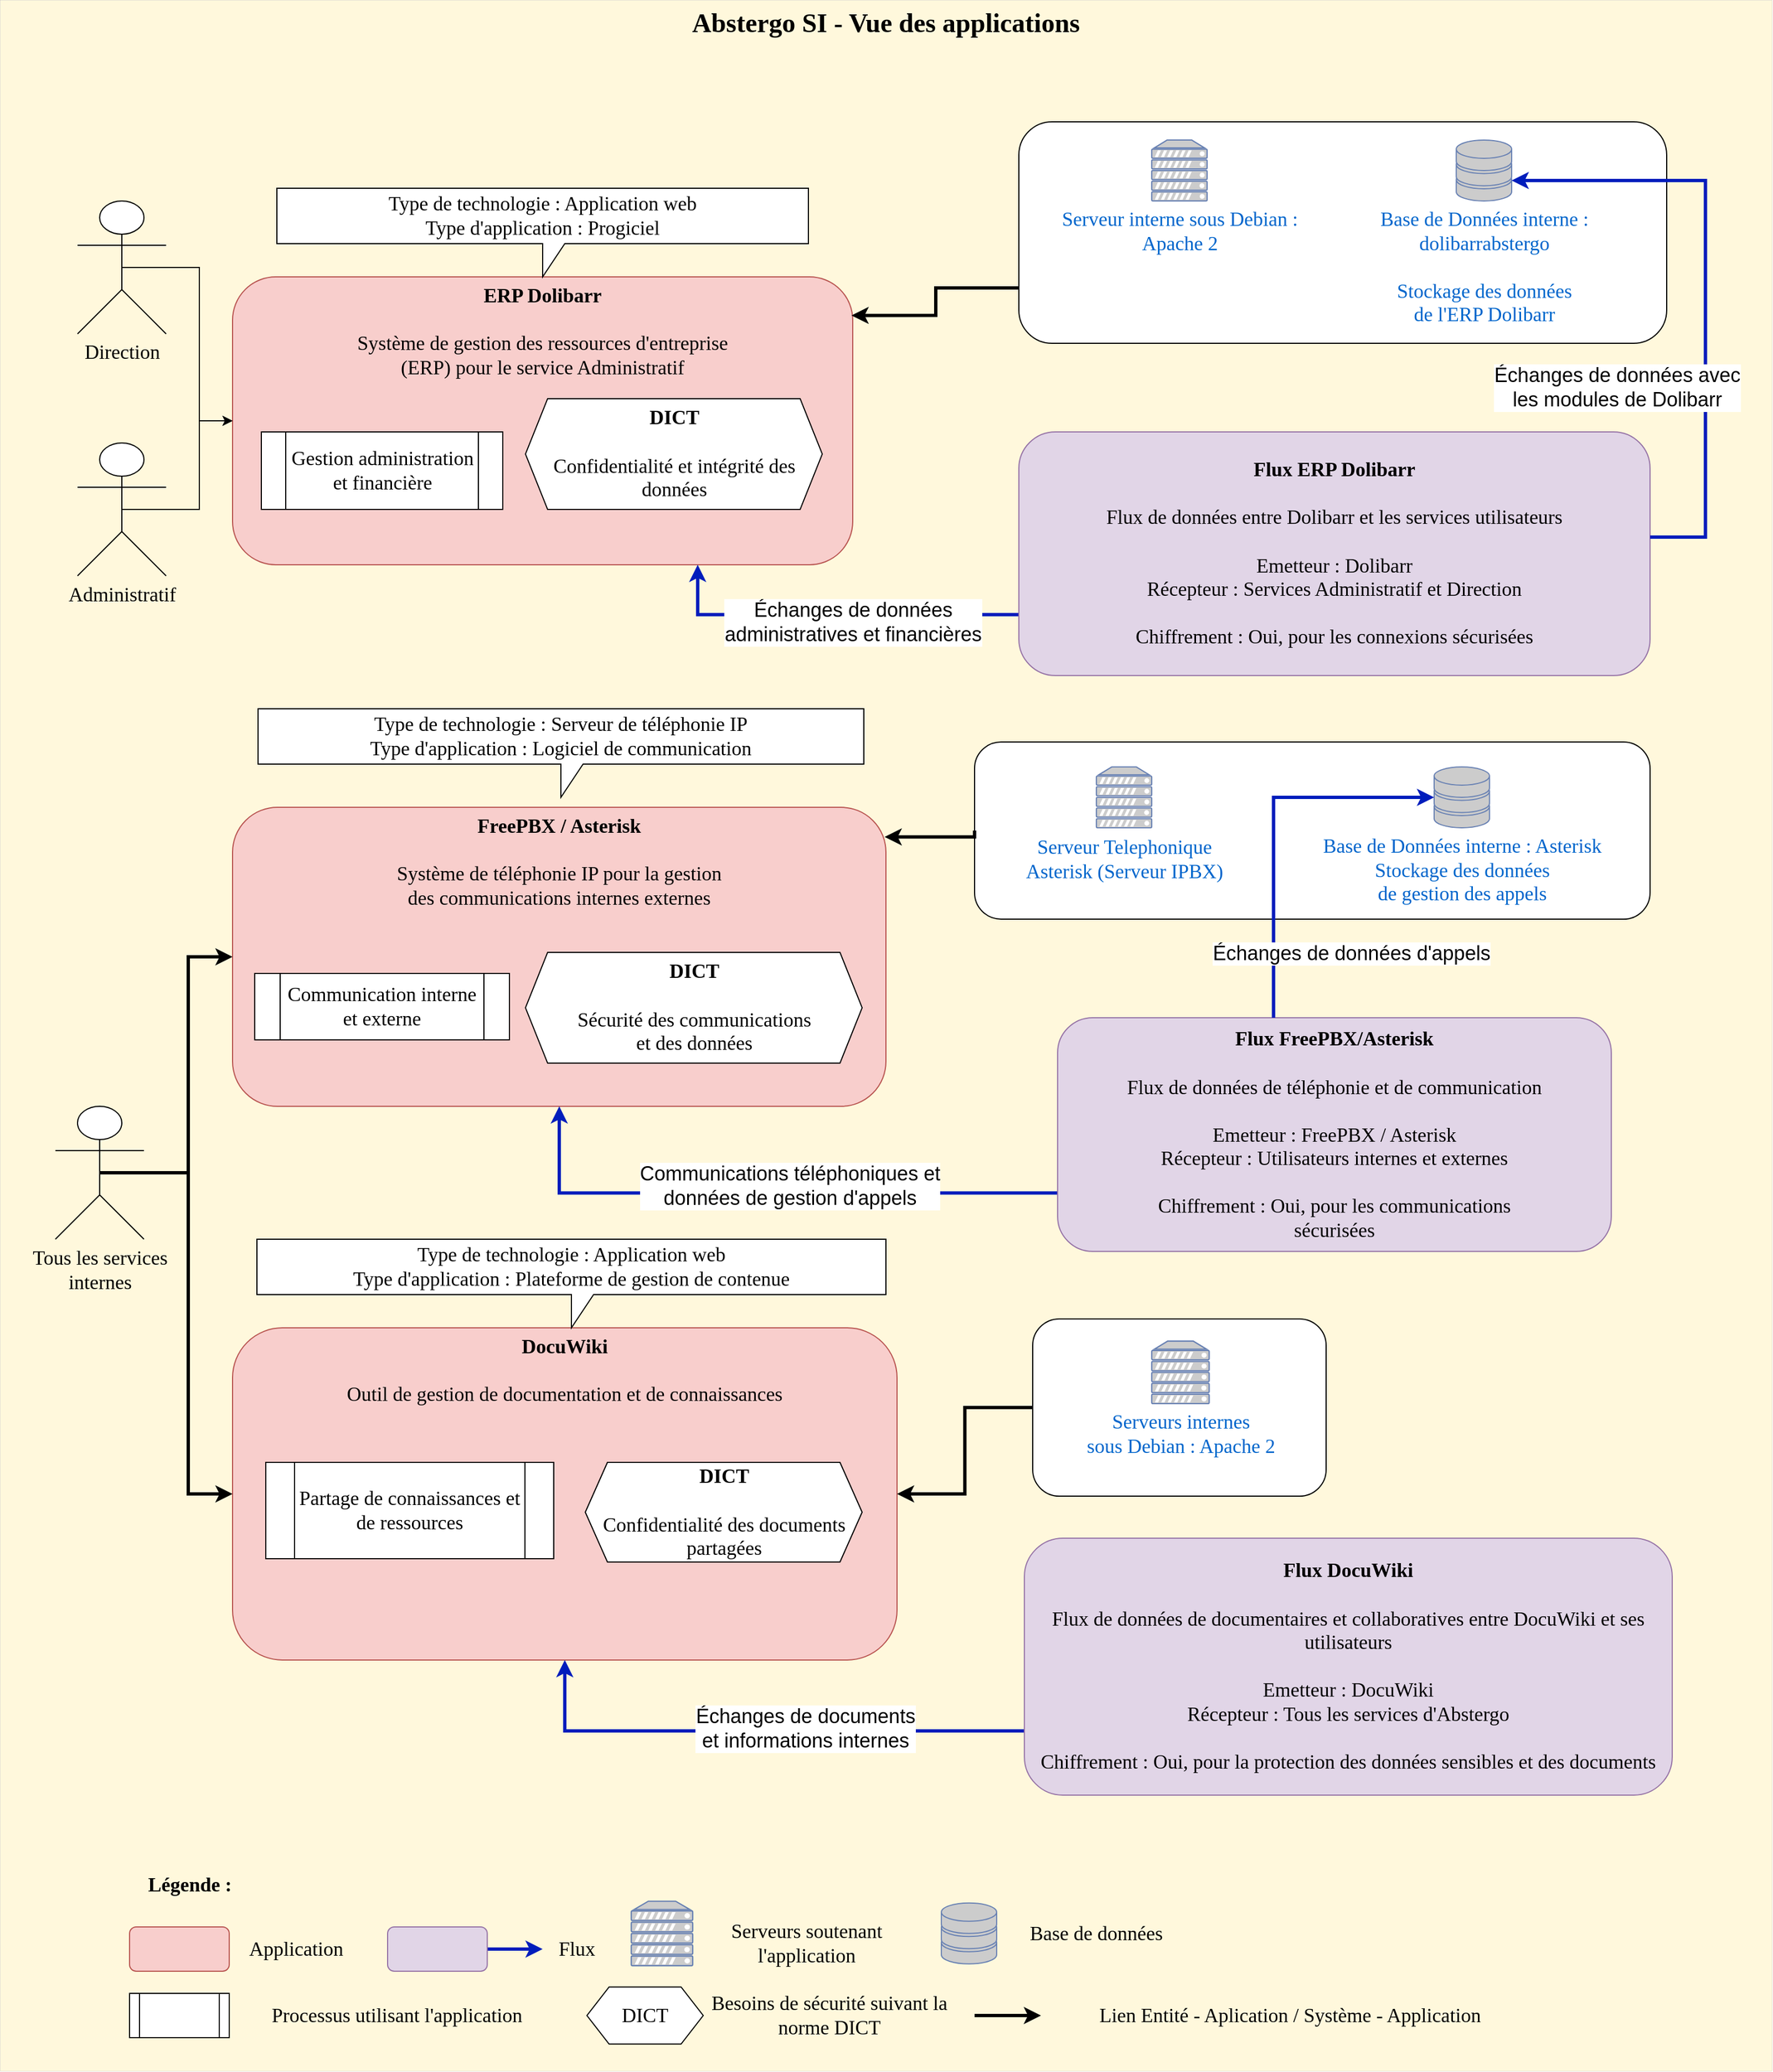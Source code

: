 <mxfile version="22.1.6" type="github">
  <diagram name="Page-1" id="jzzMi-_hFztrNZO7foin">
    <mxGraphModel dx="4014" dy="1658" grid="1" gridSize="10" guides="1" tooltips="1" connect="1" arrows="1" fold="1" page="1" pageScale="1" pageWidth="827" pageHeight="1169" math="0" shadow="0">
      <root>
        <mxCell id="0" />
        <mxCell id="1" parent="0" />
        <mxCell id="lUjQXZbFKV0-fag81RI8-51" value="&lt;font size=&quot;1&quot;&gt;&lt;b style=&quot;font-size: 24px;&quot;&gt;Abstergo SI - Vue des applications&lt;/b&gt;&lt;/font&gt;" style="rounded=0;whiteSpace=wrap;html=1;fillColor=#FFF8DC;horizontal=1;verticalAlign=top;strokeWidth=0;fontFamily=Verdana;fontSize=18;" parent="1" vertex="1">
          <mxGeometry x="-240" y="290" width="1600" height="1870" as="geometry" />
        </mxCell>
        <mxCell id="Z5sDghv-Du__HSJB2cqF-1" value="&lt;font style=&quot;font-size: 18px;&quot;&gt;&lt;b style=&quot;font-size: 18px;&quot;&gt;FreePBX / Asterisk&lt;/b&gt;&lt;/font&gt;&lt;font style=&quot;font-size: 18px;&quot;&gt;&lt;br style=&quot;font-size: 18px;&quot;&gt;&lt;br style=&quot;font-size: 18px;&quot;&gt;&lt;/font&gt;&lt;font style=&quot;font-size: 18px;&quot;&gt;Système de téléphonie IP pour la gestion &lt;br style=&quot;font-size: 18px;&quot;&gt;des communications internes externes&lt;/font&gt;" style="rounded=1;whiteSpace=wrap;html=1;verticalAlign=top;fontFamily=Verdana;fontSize=18;fillColor=#f8cecc;strokeColor=#b85450;" parent="1" vertex="1">
          <mxGeometry x="-30" y="1019" width="590" height="270" as="geometry" />
        </mxCell>
        <mxCell id="10ni7AYHpm1WX0gQt79C-19" value="" style="rounded=1;whiteSpace=wrap;html=1;fontFamily=Verdana;fontSize=18;" vertex="1" parent="1">
          <mxGeometry x="640" y="960" width="610" height="160" as="geometry" />
        </mxCell>
        <mxCell id="lUjQXZbFKV0-fag81RI8-52" value="&lt;font style=&quot;font-size: 18px;&quot;&gt;&lt;b style=&quot;font-size: 18px;&quot;&gt;ERP Dolibarr&lt;/b&gt;&lt;/font&gt;&lt;font style=&quot;font-size: 18px;&quot;&gt;&lt;br style=&quot;font-size: 18px;&quot;&gt;&lt;br style=&quot;font-size: 18px;&quot;&gt;&lt;/font&gt;&lt;font style=&quot;font-size: 18px;&quot;&gt;Système de gestion des ressources d&#39;entreprise&lt;br style=&quot;font-size: 18px;&quot;&gt;(ERP) pour le service Administratif&lt;/font&gt;" style="rounded=1;whiteSpace=wrap;html=1;verticalAlign=top;fontFamily=Verdana;fontSize=18;fillColor=#f8cecc;strokeColor=#b85450;" parent="1" vertex="1">
          <mxGeometry x="-30" y="540" width="560" height="260" as="geometry" />
        </mxCell>
        <mxCell id="Z5sDghv-Du__HSJB2cqF-2" value="&lt;font style=&quot;font-size: 18px;&quot;&gt;&lt;b style=&quot;font-size: 18px;&quot;&gt;DocuWiki&lt;/b&gt;&lt;/font&gt;&lt;br style=&quot;font-size: 18px;&quot;&gt;&lt;br style=&quot;font-size: 18px;&quot;&gt;&lt;font style=&quot;font-size: 18px;&quot;&gt;Outil de gestion de documentation et de connaissances&lt;/font&gt;" style="rounded=1;whiteSpace=wrap;html=1;verticalAlign=top;fontFamily=Verdana;fontSize=18;fillColor=#f8cecc;strokeColor=#b85450;" parent="1" vertex="1">
          <mxGeometry x="-30" y="1489" width="600" height="300" as="geometry" />
        </mxCell>
        <mxCell id="10ni7AYHpm1WX0gQt79C-104" style="edgeStyle=orthogonalEdgeStyle;rounded=0;orthogonalLoop=1;jettySize=auto;html=1;exitX=0.5;exitY=0.5;exitDx=0;exitDy=0;exitPerimeter=0;entryX=0;entryY=0.5;entryDx=0;entryDy=0;" edge="1" parent="1" source="10ni7AYHpm1WX0gQt79C-1" target="lUjQXZbFKV0-fag81RI8-52">
          <mxGeometry relative="1" as="geometry" />
        </mxCell>
        <mxCell id="10ni7AYHpm1WX0gQt79C-1" value="&lt;font style=&quot;font-size: 18px;&quot;&gt;Direction&lt;/font&gt;" style="shape=umlActor;verticalLabelPosition=bottom;verticalAlign=top;html=1;outlineConnect=0;fontFamily=Verdana;fontSize=18;" vertex="1" parent="1">
          <mxGeometry x="-170" y="471.46" width="80" height="120" as="geometry" />
        </mxCell>
        <mxCell id="10ni7AYHpm1WX0gQt79C-105" style="edgeStyle=orthogonalEdgeStyle;rounded=0;orthogonalLoop=1;jettySize=auto;html=1;exitX=0.5;exitY=0.5;exitDx=0;exitDy=0;exitPerimeter=0;" edge="1" parent="1" source="10ni7AYHpm1WX0gQt79C-2">
          <mxGeometry relative="1" as="geometry">
            <mxPoint x="-30" y="670" as="targetPoint" />
            <Array as="points">
              <mxPoint x="-60" y="750" />
              <mxPoint x="-60" y="670" />
              <mxPoint x="-30" y="670" />
            </Array>
          </mxGeometry>
        </mxCell>
        <mxCell id="10ni7AYHpm1WX0gQt79C-2" value="&lt;font style=&quot;font-size: 18px;&quot;&gt;Administratif&lt;/font&gt;" style="shape=umlActor;verticalLabelPosition=bottom;verticalAlign=top;html=1;outlineConnect=0;fontFamily=Verdana;fontSize=18;" vertex="1" parent="1">
          <mxGeometry x="-170" y="690" width="80" height="120" as="geometry" />
        </mxCell>
        <mxCell id="10ni7AYHpm1WX0gQt79C-106" style="edgeStyle=orthogonalEdgeStyle;rounded=0;orthogonalLoop=1;jettySize=auto;html=1;exitX=0.5;exitY=0.5;exitDx=0;exitDy=0;exitPerimeter=0;entryX=0;entryY=0.5;entryDx=0;entryDy=0;strokeWidth=3;" edge="1" parent="1" source="10ni7AYHpm1WX0gQt79C-3" target="Z5sDghv-Du__HSJB2cqF-1">
          <mxGeometry relative="1" as="geometry" />
        </mxCell>
        <mxCell id="10ni7AYHpm1WX0gQt79C-107" style="edgeStyle=orthogonalEdgeStyle;rounded=0;orthogonalLoop=1;jettySize=auto;html=1;exitX=0.5;exitY=0.5;exitDx=0;exitDy=0;exitPerimeter=0;entryX=0;entryY=0.5;entryDx=0;entryDy=0;strokeWidth=3;" edge="1" parent="1" source="10ni7AYHpm1WX0gQt79C-3" target="Z5sDghv-Du__HSJB2cqF-2">
          <mxGeometry relative="1" as="geometry" />
        </mxCell>
        <mxCell id="10ni7AYHpm1WX0gQt79C-3" value="&lt;font style=&quot;font-size: 18px;&quot;&gt;Tous les services&lt;br style=&quot;font-size: 18px;&quot;&gt; internes&lt;br style=&quot;font-size: 18px;&quot;&gt;&lt;/font&gt;" style="shape=umlActor;verticalLabelPosition=bottom;verticalAlign=top;html=1;outlineConnect=0;fontFamily=Verdana;fontSize=18;" vertex="1" parent="1">
          <mxGeometry x="-190" y="1289" width="80" height="120" as="geometry" />
        </mxCell>
        <mxCell id="10ni7AYHpm1WX0gQt79C-4" value="&lt;font style=&quot;font-size: 18px;&quot;&gt;&lt;b style=&quot;font-size: 18px;&quot;&gt;DICT&lt;/b&gt;&lt;br style=&quot;font-size: 18px;&quot;&gt;&lt;br style=&quot;font-size: 18px;&quot;&gt;Confidentialité et intégrité des données&lt;/font&gt;" style="shape=hexagon;perimeter=hexagonPerimeter2;whiteSpace=wrap;html=1;fixedSize=1;fontFamily=Verdana;fontSize=18;" vertex="1" parent="1">
          <mxGeometry x="234.5" y="650" width="268" height="100" as="geometry" />
        </mxCell>
        <mxCell id="10ni7AYHpm1WX0gQt79C-5" value="&lt;font style=&quot;font-size: 18px;&quot;&gt;&lt;b style=&quot;font-size: 18px;&quot;&gt;DICT&lt;/b&gt;&lt;br style=&quot;font-size: 18px;&quot;&gt;&lt;br style=&quot;font-size: 18px;&quot;&gt;&lt;/font&gt;&lt;font style=&quot;font-size: 18px;&quot;&gt;&lt;font style=&quot;font-size: 18px;&quot;&gt;Sécurité des communications&lt;/font&gt;&lt;font style=&quot;font-size: 18px;&quot;&gt;&lt;br style=&quot;font-size: 18px;&quot;&gt;&lt;/font&gt;&lt;font style=&quot;font-size: 18px;&quot;&gt;et des données&lt;/font&gt;&lt;/font&gt;" style="shape=hexagon;perimeter=hexagonPerimeter2;whiteSpace=wrap;html=1;fixedSize=1;fontFamily=Verdana;fontSize=18;" vertex="1" parent="1">
          <mxGeometry x="234.5" y="1150" width="304" height="100" as="geometry" />
        </mxCell>
        <mxCell id="10ni7AYHpm1WX0gQt79C-6" value="&lt;font style=&quot;font-size: 18px;&quot;&gt;&lt;b style=&quot;font-size: 18px;&quot;&gt;DICT&lt;/b&gt;&lt;br style=&quot;font-size: 18px;&quot;&gt;&lt;br style=&quot;font-size: 18px;&quot;&gt;Confidentialité des documents partagées&lt;/font&gt;" style="shape=hexagon;perimeter=hexagonPerimeter2;whiteSpace=wrap;html=1;fixedSize=1;fontFamily=Verdana;fontSize=18;" vertex="1" parent="1">
          <mxGeometry x="288.5" y="1610.5" width="250" height="90" as="geometry" />
        </mxCell>
        <mxCell id="10ni7AYHpm1WX0gQt79C-9" value="&lt;font style=&quot;font-size: 18px;&quot;&gt;Communication interne et externe&lt;/font&gt;" style="shape=process;whiteSpace=wrap;html=1;backgroundOutline=1;fontFamily=Verdana;fontSize=18;" vertex="1" parent="1">
          <mxGeometry x="-10" y="1169" width="230" height="60" as="geometry" />
        </mxCell>
        <mxCell id="10ni7AYHpm1WX0gQt79C-10" value="&lt;font style=&quot;font-size: 18px;&quot;&gt;Partage de connaissances et de ressources&lt;/font&gt;" style="shape=process;whiteSpace=wrap;html=1;backgroundOutline=1;fontFamily=Verdana;fontSize=18;" vertex="1" parent="1">
          <mxGeometry y="1610.5" width="260" height="87" as="geometry" />
        </mxCell>
        <mxCell id="10ni7AYHpm1WX0gQt79C-14" value="&lt;font style=&quot;font-size: 18px;&quot;&gt;Gestion administration et financière&lt;/font&gt;" style="shape=process;whiteSpace=wrap;html=1;backgroundOutline=1;fontFamily=Verdana;fontSize=18;" vertex="1" parent="1">
          <mxGeometry x="-4" y="680" width="218" height="70" as="geometry" />
        </mxCell>
        <mxCell id="10ni7AYHpm1WX0gQt79C-16" value="Base de Données interne : Asterisk&lt;br style=&quot;font-size: 18px;&quot;&gt;Stockage des données &lt;br style=&quot;font-size: 18px;&quot;&gt;de gestion des appels" style="fontColor=#0066CC;verticalAlign=top;verticalLabelPosition=bottom;labelPosition=center;align=center;html=1;outlineConnect=0;fillColor=#CCCCCC;strokeColor=#6881B3;gradientColor=none;gradientDirection=north;strokeWidth=2;shape=mxgraph.networks.storage;fontSize=18;fontFamily=Verdana;" vertex="1" parent="1">
          <mxGeometry x="1054.999" y="982.498" width="50" height="55" as="geometry" />
        </mxCell>
        <mxCell id="10ni7AYHpm1WX0gQt79C-18" value="&lt;font style=&quot;font-size: 18px;&quot;&gt;Serveur Telephonique&lt;br style=&quot;font-size: 18px;&quot;&gt;Asterisk (Serveur IPBX)&lt;/font&gt;" style="fontColor=#0066CC;verticalAlign=top;verticalLabelPosition=bottom;labelPosition=center;align=center;html=1;outlineConnect=0;fillColor=#CCCCCC;strokeColor=#6881B3;gradientColor=none;gradientDirection=north;strokeWidth=2;shape=mxgraph.networks.server;fontSize=18;fontFamily=Verdana;" vertex="1" parent="1">
          <mxGeometry x="750" y="982.5" width="50" height="55" as="geometry" />
        </mxCell>
        <mxCell id="10ni7AYHpm1WX0gQt79C-83" style="edgeStyle=orthogonalEdgeStyle;rounded=0;orthogonalLoop=1;jettySize=auto;html=1;exitX=0;exitY=0.5;exitDx=0;exitDy=0;entryX=1;entryY=0.5;entryDx=0;entryDy=0;strokeWidth=3;fontFamily=Verdana;fontSize=18;" edge="1" parent="1" source="10ni7AYHpm1WX0gQt79C-20" target="Z5sDghv-Du__HSJB2cqF-2">
          <mxGeometry relative="1" as="geometry" />
        </mxCell>
        <mxCell id="10ni7AYHpm1WX0gQt79C-20" value="" style="rounded=1;whiteSpace=wrap;html=1;fontFamily=Verdana;fontSize=18;" vertex="1" parent="1">
          <mxGeometry x="692.5" y="1481" width="265" height="160" as="geometry" />
        </mxCell>
        <mxCell id="10ni7AYHpm1WX0gQt79C-23" value="" style="rounded=1;whiteSpace=wrap;html=1;fontFamily=Verdana;fontSize=18;" vertex="1" parent="1">
          <mxGeometry x="680" y="400" width="585" height="200" as="geometry" />
        </mxCell>
        <mxCell id="10ni7AYHpm1WX0gQt79C-22" value="&lt;font style=&quot;font-size: 18px;&quot;&gt;Serveurs internes&lt;br style=&quot;font-size: 18px;&quot;&gt;sous Debian : Apache 2&lt;br style=&quot;font-size: 18px;&quot;&gt;&lt;/font&gt;" style="fontColor=#0066CC;verticalAlign=top;verticalLabelPosition=bottom;labelPosition=center;align=center;html=1;outlineConnect=0;fillColor=#CCCCCC;strokeColor=#6881B3;gradientColor=none;gradientDirection=north;strokeWidth=2;shape=mxgraph.networks.server;fontSize=18;fontFamily=Verdana;" vertex="1" parent="1">
          <mxGeometry x="800" y="1501" width="51.88" height="56.46" as="geometry" />
        </mxCell>
        <mxCell id="10ni7AYHpm1WX0gQt79C-25" value="&lt;font style=&quot;font-size: 18px;&quot;&gt;Serveur interne sous Debian :&lt;br style=&quot;font-size: 18px;&quot;&gt;Apache 2&lt;/font&gt;" style="fontColor=#0066CC;verticalAlign=top;verticalLabelPosition=bottom;labelPosition=center;align=center;html=1;outlineConnect=0;fillColor=#CCCCCC;strokeColor=#6881B3;gradientColor=none;gradientDirection=north;strokeWidth=2;shape=mxgraph.networks.server;fontSize=18;fontFamily=Verdana;" vertex="1" parent="1">
          <mxGeometry x="800" y="416.46" width="50" height="55" as="geometry" />
        </mxCell>
        <mxCell id="10ni7AYHpm1WX0gQt79C-26" value="&lt;font style=&quot;font-size: 18px;&quot;&gt;Type de technologie : Application web&lt;br style=&quot;font-size: 18px;&quot;&gt;Type d&#39;application : Progiciel&lt;/font&gt;" style="shape=callout;whiteSpace=wrap;html=1;perimeter=calloutPerimeter;fontFamily=Verdana;fontSize=18;" vertex="1" parent="1">
          <mxGeometry x="10" y="460" width="480" height="80" as="geometry" />
        </mxCell>
        <mxCell id="10ni7AYHpm1WX0gQt79C-27" value="&lt;font style=&quot;font-size: 18px;&quot;&gt;Type de technologie : Serveur de téléphonie IP&lt;br style=&quot;font-size: 18px;&quot;&gt;Type d&#39;application : Logiciel de communication&lt;br style=&quot;font-size: 18px;&quot;&gt;&lt;/font&gt;" style="shape=callout;whiteSpace=wrap;html=1;perimeter=calloutPerimeter;fontFamily=Verdana;fontSize=18;" vertex="1" parent="1">
          <mxGeometry x="-7" y="930" width="547" height="80" as="geometry" />
        </mxCell>
        <mxCell id="10ni7AYHpm1WX0gQt79C-28" value="&lt;font style=&quot;font-size: 18px;&quot;&gt;Type de technologie : Application web&lt;br style=&quot;font-size: 18px;&quot;&gt;Type d&#39;application : Plateforme de gestion de contenue&lt;br style=&quot;font-size: 18px;&quot;&gt;&lt;/font&gt;" style="shape=callout;whiteSpace=wrap;html=1;perimeter=calloutPerimeter;fontFamily=Verdana;fontSize=18;" vertex="1" parent="1">
          <mxGeometry x="-8" y="1409" width="568" height="80" as="geometry" />
        </mxCell>
        <mxCell id="10ni7AYHpm1WX0gQt79C-92" style="edgeStyle=orthogonalEdgeStyle;rounded=0;orthogonalLoop=1;jettySize=auto;html=1;exitX=0;exitY=0.75;exitDx=0;exitDy=0;entryX=0.75;entryY=1;entryDx=0;entryDy=0;strokeWidth=3;fillColor=#0050ef;strokeColor=#001DBC;" edge="1" parent="1" source="10ni7AYHpm1WX0gQt79C-40" target="lUjQXZbFKV0-fag81RI8-52">
          <mxGeometry relative="1" as="geometry" />
        </mxCell>
        <mxCell id="10ni7AYHpm1WX0gQt79C-93" value="&lt;font style=&quot;font-size: 18px;&quot;&gt;Échanges de données &lt;br style=&quot;font-size: 18px;&quot;&gt;administratives et financières&lt;/font&gt;" style="edgeLabel;html=1;align=center;verticalAlign=middle;resizable=0;points=[];" vertex="1" connectable="0" parent="10ni7AYHpm1WX0gQt79C-92">
          <mxGeometry x="-0.246" y="1" relative="1" as="geometry">
            <mxPoint x="-24" y="6" as="offset" />
          </mxGeometry>
        </mxCell>
        <mxCell id="10ni7AYHpm1WX0gQt79C-40" value="&lt;font style=&quot;font-size: 18px;&quot;&gt;&lt;b style=&quot;font-size: 18px;&quot;&gt;&lt;font style=&quot;font-size: 18px;&quot;&gt;Flux&lt;/font&gt;&lt;/b&gt;&lt;font style=&quot;font-size: 18px;&quot;&gt;&lt;b style=&quot;font-size: 18px;&quot;&gt; ERP Dolibarr&lt;/b&gt;&lt;/font&gt;&lt;/font&gt;&lt;font style=&quot;font-size: 18px;&quot;&gt;&lt;br style=&quot;font-size: 18px;&quot;&gt;&lt;br style=&quot;font-size: 18px;&quot;&gt;&lt;/font&gt;&lt;font style=&quot;font-size: 18px;&quot;&gt;Flux de données entre Dolibarr et les services utilisateurs&lt;br style=&quot;font-size: 18px;&quot;&gt;&lt;br style=&quot;font-size: 18px;&quot;&gt;Emetteur : Dolibarr&lt;br style=&quot;font-size: 18px;&quot;&gt;Récepteur : Services Administratif et Direction&lt;br style=&quot;font-size: 18px;&quot;&gt;&lt;br style=&quot;font-size: 18px;&quot;&gt;Chiffrement : Oui, pour les connexions sécurisées&lt;/font&gt;" style="rounded=1;whiteSpace=wrap;html=1;fontFamily=Verdana;fontSize=18;fillColor=#e1d5e7;strokeColor=#9673a6;" vertex="1" parent="1">
          <mxGeometry x="680" y="680" width="570" height="220" as="geometry" />
        </mxCell>
        <mxCell id="10ni7AYHpm1WX0gQt79C-100" style="edgeStyle=orthogonalEdgeStyle;rounded=0;orthogonalLoop=1;jettySize=auto;html=1;exitX=0;exitY=0.75;exitDx=0;exitDy=0;entryX=0.5;entryY=1;entryDx=0;entryDy=0;strokeWidth=3;fillColor=#0050ef;strokeColor=#001DBC;" edge="1" parent="1" source="10ni7AYHpm1WX0gQt79C-56" target="Z5sDghv-Du__HSJB2cqF-1">
          <mxGeometry relative="1" as="geometry" />
        </mxCell>
        <mxCell id="10ni7AYHpm1WX0gQt79C-101" value="&lt;font style=&quot;font-size: 18px;&quot;&gt;Communications téléphoniques et&lt;br style=&quot;font-size: 18px;&quot;&gt; données de gestion d&#39;appels&lt;/font&gt;" style="edgeLabel;html=1;align=center;verticalAlign=middle;resizable=0;points=[];" vertex="1" connectable="0" parent="10ni7AYHpm1WX0gQt79C-100">
          <mxGeometry x="-0.196" y="3" relative="1" as="geometry">
            <mxPoint x="-30" y="-10" as="offset" />
          </mxGeometry>
        </mxCell>
        <mxCell id="10ni7AYHpm1WX0gQt79C-56" value="&lt;font style=&quot;font-size: 18px;&quot;&gt;&lt;b style=&quot;font-size: 18px;&quot;&gt;&lt;font style=&quot;font-size: 18px;&quot;&gt;Flux&lt;/font&gt;&lt;/b&gt;&lt;font style=&quot;font-size: 18px;&quot;&gt;&lt;b style=&quot;font-size: 18px;&quot;&gt; FreePBX/Asterisk&lt;/b&gt;&lt;/font&gt;&lt;/font&gt;&lt;font style=&quot;font-size: 18px;&quot;&gt;&lt;br style=&quot;font-size: 18px;&quot;&gt;&lt;br style=&quot;font-size: 18px;&quot;&gt;&lt;/font&gt;&lt;font style=&quot;font-size: 18px;&quot;&gt;Flux de données de téléphonie et de communication&lt;br style=&quot;font-size: 18px;&quot;&gt;&lt;br style=&quot;font-size: 18px;&quot;&gt;Emetteur : FreePBX / Asterisk&lt;br style=&quot;font-size: 18px;&quot;&gt;Récepteur : Utilisateurs internes et externes&lt;br style=&quot;font-size: 18px;&quot;&gt;&lt;br style=&quot;font-size: 18px;&quot;&gt;Chiffrement : Oui, pour les communications &lt;br style=&quot;font-size: 18px;&quot;&gt;sécurisées&lt;/font&gt;" style="rounded=1;whiteSpace=wrap;html=1;fontFamily=Verdana;fontSize=18;fillColor=#e1d5e7;strokeColor=#9673a6;" vertex="1" parent="1">
          <mxGeometry x="715" y="1209" width="500" height="211" as="geometry" />
        </mxCell>
        <mxCell id="10ni7AYHpm1WX0gQt79C-102" style="edgeStyle=orthogonalEdgeStyle;rounded=0;orthogonalLoop=1;jettySize=auto;html=1;exitX=0;exitY=0.75;exitDx=0;exitDy=0;entryX=0.5;entryY=1;entryDx=0;entryDy=0;strokeWidth=3;fillColor=#0050ef;strokeColor=#001DBC;" edge="1" parent="1" source="10ni7AYHpm1WX0gQt79C-61" target="Z5sDghv-Du__HSJB2cqF-2">
          <mxGeometry relative="1" as="geometry" />
        </mxCell>
        <mxCell id="10ni7AYHpm1WX0gQt79C-103" value="&lt;font style=&quot;font-size: 18px;&quot;&gt;Échanges de documents&lt;br style=&quot;font-size: 18px;&quot;&gt;et informations internes&lt;/font&gt;" style="edgeLabel;html=1;align=center;verticalAlign=middle;resizable=0;points=[];" vertex="1" connectable="0" parent="10ni7AYHpm1WX0gQt79C-102">
          <mxGeometry x="-0.173" y="-2" relative="1" as="geometry">
            <mxPoint as="offset" />
          </mxGeometry>
        </mxCell>
        <mxCell id="10ni7AYHpm1WX0gQt79C-61" value="&lt;font style=&quot;font-size: 18px;&quot;&gt;&lt;b style=&quot;font-size: 18px;&quot;&gt;&lt;font style=&quot;font-size: 18px;&quot;&gt;Flux&lt;/font&gt;&lt;/b&gt;&lt;font style=&quot;font-size: 18px;&quot;&gt;&lt;b style=&quot;font-size: 18px;&quot;&gt; DocuWiki&lt;/b&gt;&lt;/font&gt;&lt;/font&gt;&lt;font style=&quot;font-size: 18px;&quot;&gt;&lt;br style=&quot;font-size: 18px;&quot;&gt;&lt;br style=&quot;font-size: 18px;&quot;&gt;&lt;/font&gt;&lt;font style=&quot;font-size: 18px;&quot;&gt;Flux de données de documentaires et collaboratives entre DocuWiki et ses utilisateurs&lt;br style=&quot;font-size: 18px;&quot;&gt;&lt;br style=&quot;font-size: 18px;&quot;&gt;Emetteur : DocuWiki&lt;br style=&quot;font-size: 18px;&quot;&gt;Récepteur : Tous les services d&#39;Abstergo&lt;br style=&quot;font-size: 18px;&quot;&gt;&lt;br style=&quot;font-size: 18px;&quot;&gt;Chiffrement : Oui, pour la protection des données sensibles et des documents&lt;/font&gt;&lt;font style=&quot;font-size: 18px;&quot;&gt;&lt;br style=&quot;font-size: 18px;&quot;&gt;&lt;/font&gt;" style="rounded=1;whiteSpace=wrap;html=1;fontFamily=Verdana;fontSize=18;fillColor=#e1d5e7;strokeColor=#9673a6;" vertex="1" parent="1">
          <mxGeometry x="685" y="1679" width="585" height="232" as="geometry" />
        </mxCell>
        <mxCell id="10ni7AYHpm1WX0gQt79C-69" style="edgeStyle=orthogonalEdgeStyle;rounded=0;orthogonalLoop=1;jettySize=auto;html=1;exitX=0;exitY=0.5;exitDx=0;exitDy=0;entryX=0.998;entryY=0.099;entryDx=0;entryDy=0;entryPerimeter=0;strokeWidth=3;fontFamily=Verdana;fontSize=18;" edge="1" parent="1" source="10ni7AYHpm1WX0gQt79C-19" target="Z5sDghv-Du__HSJB2cqF-1">
          <mxGeometry relative="1" as="geometry">
            <Array as="points">
              <mxPoint x="640" y="1046" />
            </Array>
          </mxGeometry>
        </mxCell>
        <mxCell id="10ni7AYHpm1WX0gQt79C-70" style="edgeStyle=orthogonalEdgeStyle;rounded=0;orthogonalLoop=1;jettySize=auto;html=1;exitX=0;exitY=0.75;exitDx=0;exitDy=0;entryX=0.998;entryY=0.134;entryDx=0;entryDy=0;entryPerimeter=0;strokeWidth=3;fontFamily=Verdana;fontSize=18;" edge="1" parent="1" source="10ni7AYHpm1WX0gQt79C-23" target="lUjQXZbFKV0-fag81RI8-52">
          <mxGeometry relative="1" as="geometry" />
        </mxCell>
        <mxCell id="10ni7AYHpm1WX0gQt79C-74" value="&lt;font style=&quot;font-size: 18px;&quot;&gt;Base de Données interne : &lt;br style=&quot;font-size: 18px;&quot;&gt;dolibarrabstergo&lt;br style=&quot;font-size: 18px;&quot;&gt;&lt;br style=&quot;font-size: 18px;&quot;&gt;Stockage des données &lt;br&gt;de l&#39;ERP Dolibarr&lt;/font&gt;&lt;font style=&quot;font-size: 18px;&quot;&gt;&lt;br style=&quot;font-size: 18px;&quot;&gt;&lt;/font&gt;" style="fontColor=#0066CC;verticalAlign=top;verticalLabelPosition=bottom;labelPosition=center;align=center;html=1;outlineConnect=0;fillColor=#CCCCCC;strokeColor=#6881B3;gradientColor=none;gradientDirection=north;strokeWidth=2;shape=mxgraph.networks.storage;fontSize=18;fontFamily=Verdana;" vertex="1" parent="1">
          <mxGeometry x="1075" y="416.46" width="50" height="55" as="geometry" />
        </mxCell>
        <mxCell id="10ni7AYHpm1WX0gQt79C-84" style="edgeStyle=orthogonalEdgeStyle;rounded=0;orthogonalLoop=1;jettySize=auto;html=1;strokeWidth=3;fillColor=#0050ef;strokeColor=#001DBC;" edge="1" parent="1" source="10ni7AYHpm1WX0gQt79C-40" target="10ni7AYHpm1WX0gQt79C-74">
          <mxGeometry relative="1" as="geometry">
            <Array as="points">
              <mxPoint x="1300" y="775" />
              <mxPoint x="1300" y="453" />
            </Array>
          </mxGeometry>
        </mxCell>
        <mxCell id="10ni7AYHpm1WX0gQt79C-87" value="&lt;font style=&quot;font-size: 18px;&quot;&gt;Échanges de données avec &lt;br style=&quot;font-size: 18px;&quot;&gt;les modules de Dolibarr&lt;/font&gt;" style="edgeLabel;html=1;align=center;verticalAlign=middle;resizable=0;points=[];" vertex="1" connectable="0" parent="10ni7AYHpm1WX0gQt79C-84">
          <mxGeometry x="-0.252" y="1" relative="1" as="geometry">
            <mxPoint x="-79" y="19" as="offset" />
          </mxGeometry>
        </mxCell>
        <mxCell id="10ni7AYHpm1WX0gQt79C-96" style="edgeStyle=orthogonalEdgeStyle;rounded=0;orthogonalLoop=1;jettySize=auto;html=1;entryX=0;entryY=0.5;entryDx=0;entryDy=0;entryPerimeter=0;strokeWidth=3;fillColor=#0050ef;strokeColor=#001DBC;" edge="1" parent="1" source="10ni7AYHpm1WX0gQt79C-56" target="10ni7AYHpm1WX0gQt79C-16">
          <mxGeometry relative="1" as="geometry">
            <Array as="points">
              <mxPoint x="910" y="1010" />
            </Array>
          </mxGeometry>
        </mxCell>
        <mxCell id="10ni7AYHpm1WX0gQt79C-97" value="&lt;font style=&quot;font-size: 18px;&quot;&gt;Échanges de données d&#39;appels&lt;/font&gt;" style="edgeLabel;html=1;align=center;verticalAlign=middle;resizable=0;points=[];" vertex="1" connectable="0" parent="10ni7AYHpm1WX0gQt79C-96">
          <mxGeometry x="-0.66" y="-5" relative="1" as="geometry">
            <mxPoint x="65" as="offset" />
          </mxGeometry>
        </mxCell>
        <mxCell id="10ni7AYHpm1WX0gQt79C-108" value="" style="shape=process;whiteSpace=wrap;html=1;backgroundOutline=1;" vertex="1" parent="1">
          <mxGeometry x="-123" y="2090" width="90" height="40" as="geometry" />
        </mxCell>
        <mxCell id="10ni7AYHpm1WX0gQt79C-109" value="&lt;font face=&quot;Verdana&quot; style=&quot;font-size: 18px;&quot;&gt;Processus&lt;/font&gt;&lt;font face=&quot;Verdana&quot; style=&quot;font-size: 18px;&quot;&gt; utilisant&lt;/font&gt;&lt;font face=&quot;lA-If8TTaBsMsZdjLZzc&quot; style=&quot;font-size: 18px;&quot;&gt; &lt;/font&gt;&lt;font face=&quot;Verdana&quot; style=&quot;font-size: 18px;&quot;&gt;l&#39;application&lt;/font&gt;" style="text;html=1;strokeColor=none;fillColor=none;align=center;verticalAlign=middle;whiteSpace=wrap;rounded=0;" vertex="1" parent="1">
          <mxGeometry x="-23" y="2095" width="283" height="30" as="geometry" />
        </mxCell>
        <mxCell id="10ni7AYHpm1WX0gQt79C-110" value="" style="rounded=1;whiteSpace=wrap;html=1;fillColor=#f8cecc;strokeColor=#b85450;" vertex="1" parent="1">
          <mxGeometry x="-123" y="2030" width="90" height="40" as="geometry" />
        </mxCell>
        <mxCell id="10ni7AYHpm1WX0gQt79C-111" value="&lt;font style=&quot;font-size: 18px;&quot; face=&quot;Verdana&quot;&gt;Application&lt;/font&gt;" style="text;html=1;strokeColor=none;fillColor=none;align=center;verticalAlign=middle;whiteSpace=wrap;rounded=0;" vertex="1" parent="1">
          <mxGeometry x="-24.5" y="2035" width="103" height="30" as="geometry" />
        </mxCell>
        <mxCell id="10ni7AYHpm1WX0gQt79C-118" value="&lt;font style=&quot;font-size: 18px;&quot; face=&quot;Verdana&quot;&gt;DICT&lt;/font&gt;" style="shape=hexagon;perimeter=hexagonPerimeter2;whiteSpace=wrap;html=1;fixedSize=1;" vertex="1" parent="1">
          <mxGeometry x="290" y="2084.25" width="105" height="51.5" as="geometry" />
        </mxCell>
        <mxCell id="10ni7AYHpm1WX0gQt79C-119" value="&lt;font style=&quot;font-size: 18px;&quot; face=&quot;Verdana&quot;&gt;Besoins de sécurité suivant la norme DICT&lt;/font&gt;" style="text;html=1;strokeColor=none;fillColor=none;align=center;verticalAlign=middle;whiteSpace=wrap;rounded=0;" vertex="1" parent="1">
          <mxGeometry x="395" y="2095" width="227.5" height="30" as="geometry" />
        </mxCell>
        <mxCell id="10ni7AYHpm1WX0gQt79C-123" style="edgeStyle=orthogonalEdgeStyle;rounded=0;orthogonalLoop=1;jettySize=auto;html=1;strokeWidth=3;fillColor=#0050ef;strokeColor=#001DBC;" edge="1" parent="1" source="10ni7AYHpm1WX0gQt79C-121">
          <mxGeometry relative="1" as="geometry">
            <mxPoint x="250" y="2050" as="targetPoint" />
          </mxGeometry>
        </mxCell>
        <mxCell id="10ni7AYHpm1WX0gQt79C-121" value="" style="rounded=1;whiteSpace=wrap;html=1;fillColor=#e1d5e7;strokeColor=#9673a6;" vertex="1" parent="1">
          <mxGeometry x="110" y="2030" width="90" height="40" as="geometry" />
        </mxCell>
        <mxCell id="10ni7AYHpm1WX0gQt79C-122" value="&lt;font style=&quot;font-size: 18px;&quot; face=&quot;Verdana&quot;&gt;Flux&lt;/font&gt;" style="text;html=1;strokeColor=none;fillColor=none;align=center;verticalAlign=middle;whiteSpace=wrap;rounded=0;" vertex="1" parent="1">
          <mxGeometry x="260" y="2035" width="41.5" height="30" as="geometry" />
        </mxCell>
        <mxCell id="10ni7AYHpm1WX0gQt79C-124" value="" style="fontColor=#0066CC;verticalAlign=top;verticalLabelPosition=bottom;labelPosition=center;align=center;html=1;outlineConnect=0;fillColor=#CCCCCC;strokeColor=#6881B3;gradientColor=none;gradientDirection=north;strokeWidth=2;shape=mxgraph.networks.server;fontSize=18;fontFamily=Verdana;" vertex="1" parent="1">
          <mxGeometry x="330" y="2006.77" width="55.51" height="58.23" as="geometry" />
        </mxCell>
        <mxCell id="10ni7AYHpm1WX0gQt79C-125" value="&lt;font style=&quot;font-size: 18px;&quot; face=&quot;Verdana&quot;&gt;Serveurs soutenant l&#39;application&lt;/font&gt;" style="text;html=1;strokeColor=none;fillColor=none;align=center;verticalAlign=middle;whiteSpace=wrap;rounded=0;" vertex="1" parent="1">
          <mxGeometry x="385.51" y="2030" width="205" height="30" as="geometry" />
        </mxCell>
        <mxCell id="10ni7AYHpm1WX0gQt79C-126" value="" style="fontColor=#0066CC;verticalAlign=top;verticalLabelPosition=bottom;labelPosition=center;align=center;html=1;outlineConnect=0;fillColor=#CCCCCC;strokeColor=#6881B3;gradientColor=none;gradientDirection=north;strokeWidth=2;shape=mxgraph.networks.storage;fontSize=18;fontFamily=Verdana;" vertex="1" parent="1">
          <mxGeometry x="609.999" y="2008.388" width="50" height="55" as="geometry" />
        </mxCell>
        <mxCell id="10ni7AYHpm1WX0gQt79C-127" value="&lt;font style=&quot;font-size: 18px;&quot; face=&quot;Verdana&quot;&gt;Base de données&lt;/font&gt;" style="text;html=1;strokeColor=none;fillColor=none;align=center;verticalAlign=middle;whiteSpace=wrap;rounded=0;" vertex="1" parent="1">
          <mxGeometry x="670" y="2020.89" width="160" height="30" as="geometry" />
        </mxCell>
        <mxCell id="10ni7AYHpm1WX0gQt79C-129" value="" style="endArrow=classic;html=1;rounded=0;strokeWidth=3;" edge="1" parent="1">
          <mxGeometry width="50" height="50" relative="1" as="geometry">
            <mxPoint x="640" y="2110" as="sourcePoint" />
            <mxPoint x="700" y="2110" as="targetPoint" />
          </mxGeometry>
        </mxCell>
        <mxCell id="10ni7AYHpm1WX0gQt79C-130" value="&lt;font style=&quot;font-size: 18px;&quot; face=&quot;Verdana&quot;&gt;Lien Entité - Aplication / Système - Application&lt;/font&gt;" style="text;html=1;strokeColor=none;fillColor=none;align=center;verticalAlign=middle;whiteSpace=wrap;rounded=0;" vertex="1" parent="1">
          <mxGeometry x="700" y="2095" width="450" height="30" as="geometry" />
        </mxCell>
        <mxCell id="10ni7AYHpm1WX0gQt79C-131" value="&lt;font style=&quot;font-size: 18px;&quot; face=&quot;Verdana&quot;&gt;&lt;b&gt;Légende :&lt;/b&gt;&lt;/font&gt;" style="text;html=1;strokeColor=none;fillColor=none;align=center;verticalAlign=middle;whiteSpace=wrap;rounded=0;" vertex="1" parent="1">
          <mxGeometry x="-130" y="1976.77" width="123" height="30" as="geometry" />
        </mxCell>
      </root>
    </mxGraphModel>
  </diagram>
</mxfile>
